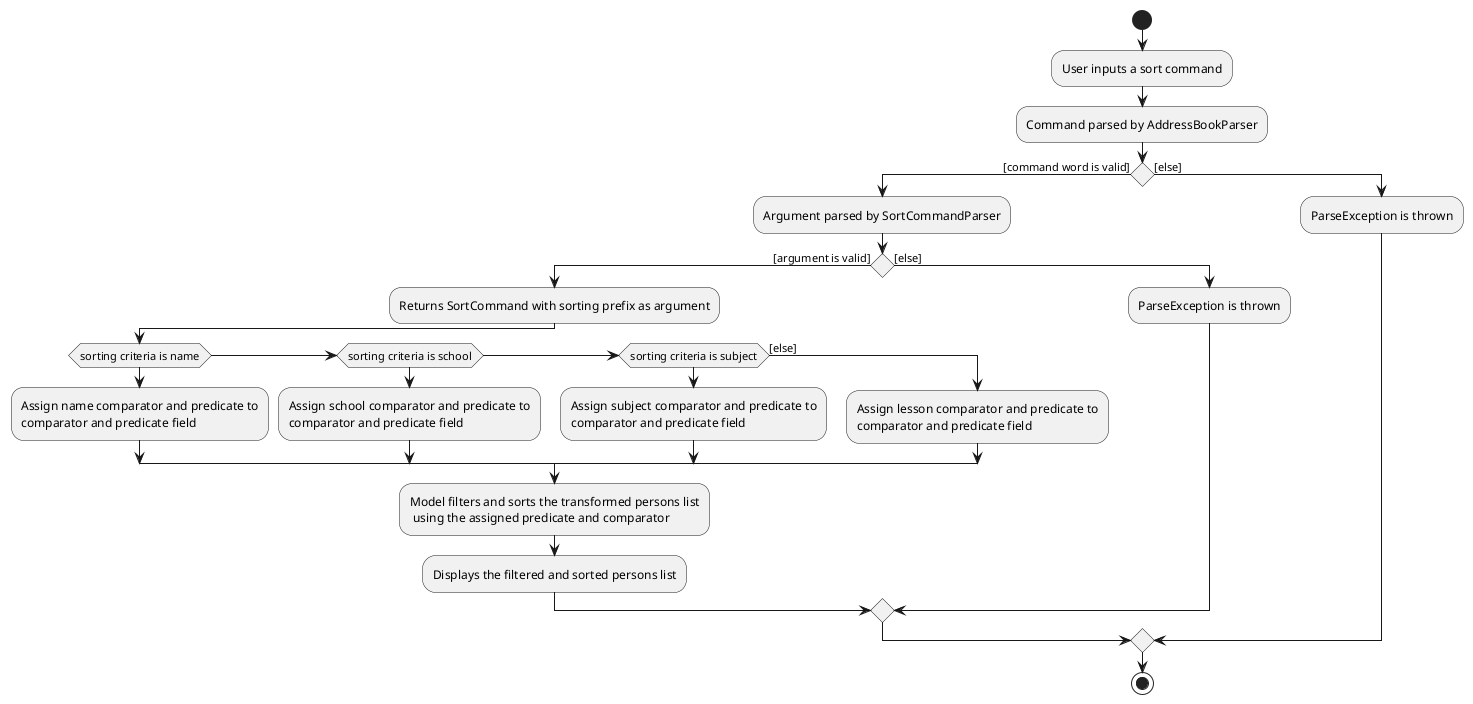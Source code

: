 @startuml
'https://plantuml.com/activity-diagram-beta

start
:User inputs a sort command;
:Command parsed by AddressBookParser;

if () then ([command word is valid])
    :Argument parsed by SortCommandParser;
    if () then ([argument is valid])
        :Returns SortCommand with sorting prefix as argument;
        if (sorting criteria is name) then
            :Assign name comparator and predicate to
            comparator and predicate field;
        elseif (sorting criteria is school) then
            :Assign school comparator and predicate to
            comparator and predicate field;
        elseif (sorting criteria is subject) then
            :Assign subject comparator and predicate to
            comparator and predicate field;
        else ([else])
        :Assign lesson comparator and predicate to
        comparator and predicate field;
        endif
        :Model filters and sorts the transformed persons list
         using the assigned predicate and comparator;
        :Displays the filtered and sorted persons list;
    else ([else])
        :ParseException is thrown;
    endif
else ([else])
    :ParseException is thrown;
endif

stop

@enduml
